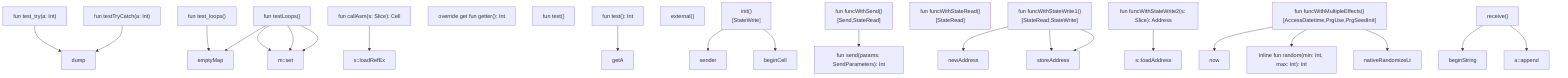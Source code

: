 graph TD
    node_12["inline fun random(min: Int, max: Int): Int"]
    node_15["fun send(params: SendParameters): Int"]
    node_17["fun test_try(a: Int)"]
    node_18["fun test_loops()"]
    node_19["fun testTryCatch(a: Int)"]
    node_20["fun testLoops()"]
    node_21["fun callAsm(s: Slice): Cell"]
    node_22["override get fun getter(): Int"]
    node_23["fun test()"]
    node_24["fun test(): Int"]
    node_25["external()"]
    node_26["init()
[StateWrite<addr,b,s}>]"]
    node_27["fun funcWithSend()
[Send,StateRead<addr}>]"]
    node_28["fun funcWithStateRead()
[StateRead<addr}>]"]
    node_29["fun funcWithStateWrite1()
[StateRead<b,addr,s}>,StateWrite<addr}>]"]
    node_30["fun funcWithStateWrite2(s: Slice): Address"]
    node_31["fun funcWithMultipleEffects()
[AccessDatetime,PrgUse,PrgSeedInit]"]
    node_32["receive()"]
    node_33["dump"]
    node_34["emptyMap"]
    node_35["m::set"]
    node_36["s::loadRefEx"]
    node_37["getA"]
    node_38["sender"]
    node_39["beginCell"]
    node_40["newAddress"]
    node_41["storeAddress"]
    node_42["s::loadAddress"]
    node_43["now"]
    node_44["nativeRandomizeLt"]
    node_45["beginString"]
    node_46["a::append"]
    node_17 --> node_33
    node_18 --> node_34
    node_19 --> node_33
    node_20 --> node_34
    node_20 --> node_35
    node_20 --> node_35
    node_20 --> node_35
    node_21 --> node_36
    node_24 --> node_37
    node_26 --> node_38
    node_26 --> node_39
    node_27 --> node_15
    node_29 --> node_40
    node_29 --> node_41
    node_29 --> node_41
    node_30 --> node_42
    node_31 --> node_43
    node_31 --> node_12
    node_31 --> node_44
    node_32 --> node_45
    node_32 --> node_46